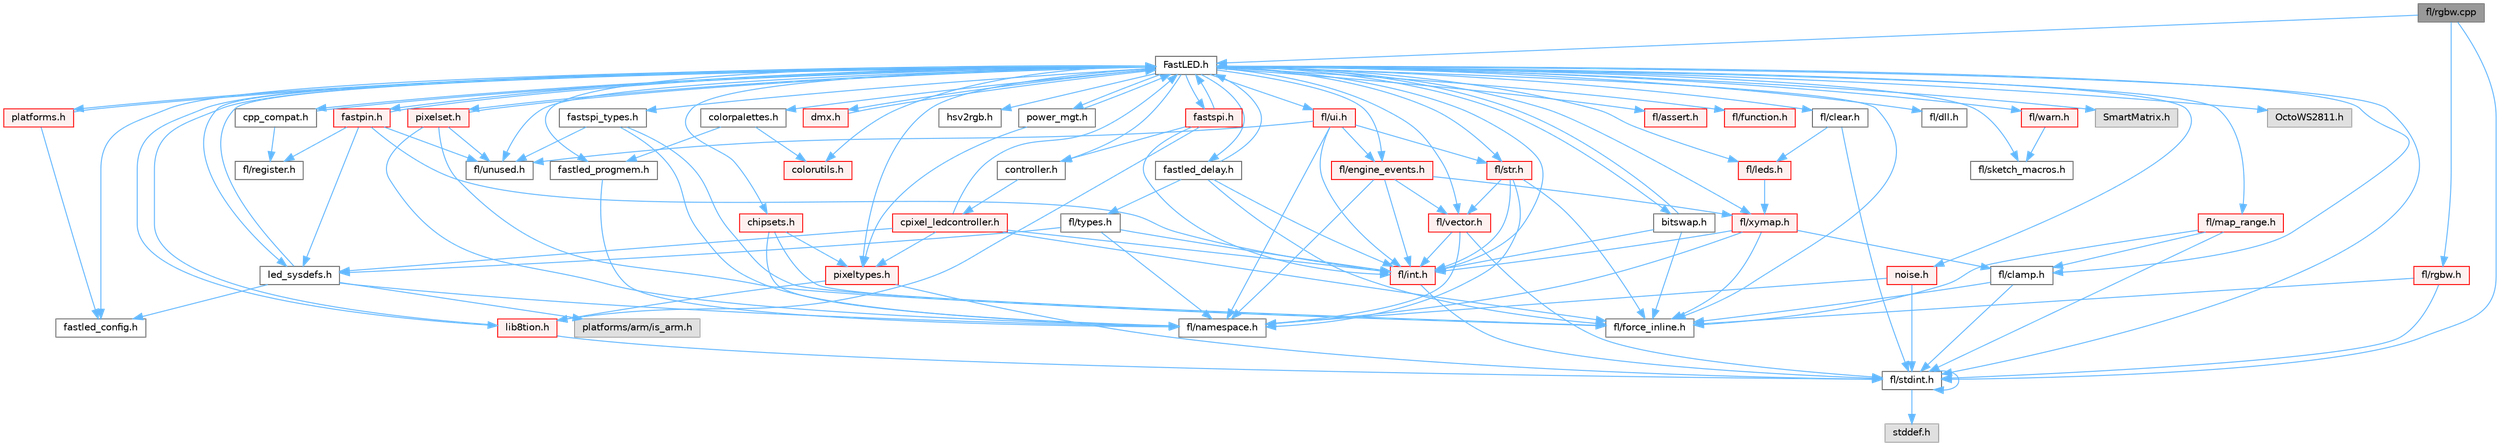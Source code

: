 digraph "fl/rgbw.cpp"
{
 // INTERACTIVE_SVG=YES
 // LATEX_PDF_SIZE
  bgcolor="transparent";
  edge [fontname=Helvetica,fontsize=10,labelfontname=Helvetica,labelfontsize=10];
  node [fontname=Helvetica,fontsize=10,shape=box,height=0.2,width=0.4];
  Node1 [id="Node000001",label="fl/rgbw.cpp",height=0.2,width=0.4,color="gray40", fillcolor="grey60", style="filled", fontcolor="black",tooltip="Functions for red, green, blue, white (RGBW) output."];
  Node1 -> Node2 [id="edge1_Node000001_Node000002",color="steelblue1",style="solid",tooltip=" "];
  Node2 [id="Node000002",label="fl/stdint.h",height=0.2,width=0.4,color="grey40", fillcolor="white", style="filled",URL="$df/dd8/stdint_8h.html",tooltip=" "];
  Node2 -> Node3 [id="edge2_Node000002_Node000003",color="steelblue1",style="solid",tooltip=" "];
  Node3 [id="Node000003",label="stddef.h",height=0.2,width=0.4,color="grey60", fillcolor="#E0E0E0", style="filled",tooltip=" "];
  Node2 -> Node2 [id="edge3_Node000002_Node000002",color="steelblue1",style="solid",tooltip=" "];
  Node1 -> Node4 [id="edge4_Node000001_Node000004",color="steelblue1",style="solid",tooltip=" "];
  Node4 [id="Node000004",label="FastLED.h",height=0.2,width=0.4,color="grey40", fillcolor="white", style="filled",URL="$db/d97/_fast_l_e_d_8h.html",tooltip="central include file for FastLED, defines the CFastLED class/object"];
  Node4 -> Node2 [id="edge5_Node000004_Node000002",color="steelblue1",style="solid",tooltip=" "];
  Node4 -> Node5 [id="edge6_Node000004_Node000005",color="steelblue1",style="solid",tooltip=" "];
  Node5 [id="Node000005",label="fl/dll.h",height=0.2,width=0.4,color="grey40", fillcolor="white", style="filled",URL="$d3/d4b/dll_8h.html",tooltip="FastLED dynamic library interface - lightweight header for external callers."];
  Node4 -> Node6 [id="edge7_Node000004_Node000006",color="steelblue1",style="solid",tooltip=" "];
  Node6 [id="Node000006",label="SmartMatrix.h",height=0.2,width=0.4,color="grey60", fillcolor="#E0E0E0", style="filled",tooltip=" "];
  Node4 -> Node7 [id="edge8_Node000004_Node000007",color="steelblue1",style="solid",tooltip=" "];
  Node7 [id="Node000007",label="OctoWS2811.h",height=0.2,width=0.4,color="grey60", fillcolor="#E0E0E0", style="filled",tooltip=" "];
  Node4 -> Node8 [id="edge9_Node000004_Node000008",color="steelblue1",style="solid",tooltip=" "];
  Node8 [id="Node000008",label="fl/force_inline.h",height=0.2,width=0.4,color="grey40", fillcolor="white", style="filled",URL="$d4/d64/force__inline_8h.html",tooltip=" "];
  Node4 -> Node9 [id="edge10_Node000004_Node000009",color="steelblue1",style="solid",tooltip=" "];
  Node9 [id="Node000009",label="cpp_compat.h",height=0.2,width=0.4,color="grey40", fillcolor="white", style="filled",URL="$d9/d13/cpp__compat_8h.html",tooltip="Compatibility functions based on C++ version."];
  Node9 -> Node4 [id="edge11_Node000009_Node000004",color="steelblue1",style="solid",tooltip=" "];
  Node9 -> Node10 [id="edge12_Node000009_Node000010",color="steelblue1",style="solid",tooltip=" "];
  Node10 [id="Node000010",label="fl/register.h",height=0.2,width=0.4,color="grey40", fillcolor="white", style="filled",URL="$df/d80/register_8h.html",tooltip=" "];
  Node4 -> Node11 [id="edge13_Node000004_Node000011",color="steelblue1",style="solid",tooltip=" "];
  Node11 [id="Node000011",label="fastled_config.h",height=0.2,width=0.4,color="grey40", fillcolor="white", style="filled",URL="$d5/d11/fastled__config_8h.html",tooltip="Contains definitions that can be used to configure FastLED at compile time."];
  Node4 -> Node12 [id="edge14_Node000004_Node000012",color="steelblue1",style="solid",tooltip=" "];
  Node12 [id="Node000012",label="led_sysdefs.h",height=0.2,width=0.4,color="grey40", fillcolor="white", style="filled",URL="$d9/d3e/led__sysdefs_8h.html",tooltip="Determines which platform system definitions to include."];
  Node12 -> Node4 [id="edge15_Node000012_Node000004",color="steelblue1",style="solid",tooltip=" "];
  Node12 -> Node11 [id="edge16_Node000012_Node000011",color="steelblue1",style="solid",tooltip=" "];
  Node12 -> Node13 [id="edge17_Node000012_Node000013",color="steelblue1",style="solid",tooltip=" "];
  Node13 [id="Node000013",label="platforms/arm/is_arm.h",height=0.2,width=0.4,color="grey60", fillcolor="#E0E0E0", style="filled",tooltip=" "];
  Node12 -> Node14 [id="edge18_Node000012_Node000014",color="steelblue1",style="solid",tooltip=" "];
  Node14 [id="Node000014",label="fl/namespace.h",height=0.2,width=0.4,color="grey40", fillcolor="white", style="filled",URL="$df/d2a/namespace_8h.html",tooltip="Implements the FastLED namespace macros."];
  Node4 -> Node15 [id="edge19_Node000004_Node000015",color="steelblue1",style="solid",tooltip=" "];
  Node15 [id="Node000015",label="fastled_delay.h",height=0.2,width=0.4,color="grey40", fillcolor="white", style="filled",URL="$d0/da8/fastled__delay_8h.html",tooltip="Utility functions and classes for managing delay cycles."];
  Node15 -> Node4 [id="edge20_Node000015_Node000004",color="steelblue1",style="solid",tooltip=" "];
  Node15 -> Node16 [id="edge21_Node000015_Node000016",color="steelblue1",style="solid",tooltip=" "];
  Node16 [id="Node000016",label="fl/types.h",height=0.2,width=0.4,color="grey40", fillcolor="white", style="filled",URL="$d7/da1/fl_2types_8h.html",tooltip=" "];
  Node16 -> Node14 [id="edge22_Node000016_Node000014",color="steelblue1",style="solid",tooltip=" "];
  Node16 -> Node17 [id="edge23_Node000016_Node000017",color="steelblue1",style="solid",tooltip=" "];
  Node17 [id="Node000017",label="fl/int.h",height=0.2,width=0.4,color="red", fillcolor="#FFF0F0", style="filled",URL="$d3/d7e/int_8h.html",tooltip=" "];
  Node17 -> Node2 [id="edge24_Node000017_Node000002",color="steelblue1",style="solid",tooltip=" "];
  Node16 -> Node12 [id="edge25_Node000016_Node000012",color="steelblue1",style="solid",tooltip=" "];
  Node15 -> Node8 [id="edge26_Node000015_Node000008",color="steelblue1",style="solid",tooltip=" "];
  Node15 -> Node17 [id="edge27_Node000015_Node000017",color="steelblue1",style="solid",tooltip=" "];
  Node4 -> Node19 [id="edge28_Node000004_Node000019",color="steelblue1",style="solid",tooltip=" "];
  Node19 [id="Node000019",label="bitswap.h",height=0.2,width=0.4,color="grey40", fillcolor="white", style="filled",URL="$de/ded/bitswap_8h.html",tooltip="Functions for doing a rotation of bits/bytes used by parallel output."];
  Node19 -> Node4 [id="edge29_Node000019_Node000004",color="steelblue1",style="solid",tooltip=" "];
  Node19 -> Node8 [id="edge30_Node000019_Node000008",color="steelblue1",style="solid",tooltip=" "];
  Node19 -> Node17 [id="edge31_Node000019_Node000017",color="steelblue1",style="solid",tooltip=" "];
  Node4 -> Node20 [id="edge32_Node000004_Node000020",color="steelblue1",style="solid",tooltip=" "];
  Node20 [id="Node000020",label="controller.h",height=0.2,width=0.4,color="grey40", fillcolor="white", style="filled",URL="$d2/dd9/controller_8h.html",tooltip="deprecated: base definitions used by led controllers for writing out led data"];
  Node20 -> Node21 [id="edge33_Node000020_Node000021",color="steelblue1",style="solid",tooltip=" "];
  Node21 [id="Node000021",label="cpixel_ledcontroller.h",height=0.2,width=0.4,color="red", fillcolor="#FFF0F0", style="filled",URL="$d9/d57/cpixel__ledcontroller_8h.html",tooltip="defines the templated version of the CLEDController class"];
  Node21 -> Node4 [id="edge34_Node000021_Node000004",color="steelblue1",style="solid",tooltip=" "];
  Node21 -> Node12 [id="edge35_Node000021_Node000012",color="steelblue1",style="solid",tooltip=" "];
  Node21 -> Node22 [id="edge36_Node000021_Node000022",color="steelblue1",style="solid",tooltip=" "];
  Node22 [id="Node000022",label="pixeltypes.h",height=0.2,width=0.4,color="red", fillcolor="#FFF0F0", style="filled",URL="$d2/dba/pixeltypes_8h.html",tooltip="Includes defintions for RGB and HSV pixels."];
  Node22 -> Node2 [id="edge37_Node000022_Node000002",color="steelblue1",style="solid",tooltip=" "];
  Node22 -> Node23 [id="edge38_Node000022_Node000023",color="steelblue1",style="solid",tooltip=" "];
  Node23 [id="Node000023",label="lib8tion.h",height=0.2,width=0.4,color="red", fillcolor="#FFF0F0", style="filled",URL="$df/da5/lib8tion_8h.html",tooltip="Fast, efficient 8-bit math functions specifically designed for high-performance LED programming."];
  Node23 -> Node4 [id="edge39_Node000023_Node000004",color="steelblue1",style="solid",tooltip=" "];
  Node23 -> Node2 [id="edge40_Node000023_Node000002",color="steelblue1",style="solid",tooltip=" "];
  Node21 -> Node8 [id="edge41_Node000021_Node000008",color="steelblue1",style="solid",tooltip=" "];
  Node21 -> Node17 [id="edge42_Node000021_Node000017",color="steelblue1",style="solid",tooltip=" "];
  Node4 -> Node119 [id="edge43_Node000004_Node000119",color="steelblue1",style="solid",tooltip=" "];
  Node119 [id="Node000119",label="fastpin.h",height=0.2,width=0.4,color="red", fillcolor="#FFF0F0", style="filled",URL="$db/d65/fastpin_8h.html",tooltip="Class base definitions for defining fast pin access."];
  Node119 -> Node4 [id="edge44_Node000119_Node000004",color="steelblue1",style="solid",tooltip=" "];
  Node119 -> Node12 [id="edge45_Node000119_Node000012",color="steelblue1",style="solid",tooltip=" "];
  Node119 -> Node56 [id="edge46_Node000119_Node000056",color="steelblue1",style="solid",tooltip=" "];
  Node56 [id="Node000056",label="fl/unused.h",height=0.2,width=0.4,color="grey40", fillcolor="white", style="filled",URL="$d8/d4b/unused_8h.html",tooltip=" "];
  Node119 -> Node17 [id="edge47_Node000119_Node000017",color="steelblue1",style="solid",tooltip=" "];
  Node119 -> Node10 [id="edge48_Node000119_Node000010",color="steelblue1",style="solid",tooltip=" "];
  Node4 -> Node120 [id="edge49_Node000004_Node000120",color="steelblue1",style="solid",tooltip=" "];
  Node120 [id="Node000120",label="fastspi_types.h",height=0.2,width=0.4,color="grey40", fillcolor="white", style="filled",URL="$d2/ddb/fastspi__types_8h.html",tooltip="Data types and constants used by SPI interfaces."];
  Node120 -> Node8 [id="edge50_Node000120_Node000008",color="steelblue1",style="solid",tooltip=" "];
  Node120 -> Node14 [id="edge51_Node000120_Node000014",color="steelblue1",style="solid",tooltip=" "];
  Node120 -> Node56 [id="edge52_Node000120_Node000056",color="steelblue1",style="solid",tooltip=" "];
  Node4 -> Node121 [id="edge53_Node000004_Node000121",color="steelblue1",style="solid",tooltip=" "];
  Node121 [id="Node000121",label="dmx.h",height=0.2,width=0.4,color="red", fillcolor="#FFF0F0", style="filled",URL="$d3/de1/dmx_8h.html",tooltip="Defines the DMX512-based LED controllers."];
  Node121 -> Node4 [id="edge54_Node000121_Node000004",color="steelblue1",style="solid",tooltip=" "];
  Node4 -> Node124 [id="edge55_Node000004_Node000124",color="steelblue1",style="solid",tooltip=" "];
  Node124 [id="Node000124",label="platforms.h",height=0.2,width=0.4,color="red", fillcolor="#FFF0F0", style="filled",URL="$da/dc9/platforms_8h.html",tooltip="Determines which platforms headers to include."];
  Node124 -> Node4 [id="edge56_Node000124_Node000004",color="steelblue1",style="solid",tooltip=" "];
  Node124 -> Node11 [id="edge57_Node000124_Node000011",color="steelblue1",style="solid",tooltip=" "];
  Node4 -> Node32 [id="edge58_Node000004_Node000032",color="steelblue1",style="solid",tooltip=" "];
  Node32 [id="Node000032",label="fastled_progmem.h",height=0.2,width=0.4,color="grey40", fillcolor="white", style="filled",URL="$df/dab/fastled__progmem_8h.html",tooltip="Wrapper definitions to allow seamless use of PROGMEM in environments that have it."];
  Node32 -> Node14 [id="edge59_Node000032_Node000014",color="steelblue1",style="solid",tooltip=" "];
  Node4 -> Node23 [id="edge60_Node000004_Node000023",color="steelblue1",style="solid",tooltip=" "];
  Node4 -> Node22 [id="edge61_Node000004_Node000022",color="steelblue1",style="solid",tooltip=" "];
  Node4 -> Node80 [id="edge62_Node000004_Node000080",color="steelblue1",style="solid",tooltip=" "];
  Node80 [id="Node000080",label="hsv2rgb.h",height=0.2,width=0.4,color="grey40", fillcolor="white", style="filled",URL="$de/d9a/hsv2rgb_8h.html",tooltip="Functions to convert from the HSV colorspace to the RGB colorspace."];
  Node4 -> Node126 [id="edge63_Node000004_Node000126",color="steelblue1",style="solid",tooltip=" "];
  Node126 [id="Node000126",label="colorutils.h",height=0.2,width=0.4,color="red", fillcolor="#FFF0F0", style="filled",URL="$d1/dfb/colorutils_8h.html",tooltip=" "];
  Node4 -> Node131 [id="edge64_Node000004_Node000131",color="steelblue1",style="solid",tooltip=" "];
  Node131 [id="Node000131",label="pixelset.h",height=0.2,width=0.4,color="red", fillcolor="#FFF0F0", style="filled",URL="$d4/d46/pixelset_8h.html",tooltip="Declares classes for managing logical groups of LEDs."];
  Node131 -> Node8 [id="edge65_Node000131_Node000008",color="steelblue1",style="solid",tooltip=" "];
  Node131 -> Node14 [id="edge66_Node000131_Node000014",color="steelblue1",style="solid",tooltip=" "];
  Node131 -> Node56 [id="edge67_Node000131_Node000056",color="steelblue1",style="solid",tooltip=" "];
  Node131 -> Node4 [id="edge68_Node000131_Node000004",color="steelblue1",style="solid",tooltip=" "];
  Node4 -> Node132 [id="edge69_Node000004_Node000132",color="steelblue1",style="solid",tooltip=" "];
  Node132 [id="Node000132",label="colorpalettes.h",height=0.2,width=0.4,color="grey40", fillcolor="white", style="filled",URL="$dc/dcc/colorpalettes_8h.html",tooltip="Declarations for the predefined color palettes supplied by FastLED."];
  Node132 -> Node126 [id="edge70_Node000132_Node000126",color="steelblue1",style="solid",tooltip=" "];
  Node132 -> Node32 [id="edge71_Node000132_Node000032",color="steelblue1",style="solid",tooltip=" "];
  Node4 -> Node133 [id="edge72_Node000004_Node000133",color="steelblue1",style="solid",tooltip=" "];
  Node133 [id="Node000133",label="noise.h",height=0.2,width=0.4,color="red", fillcolor="#FFF0F0", style="filled",URL="$d1/d31/noise_8h.html",tooltip="Functions to generate and fill arrays with noise."];
  Node133 -> Node2 [id="edge73_Node000133_Node000002",color="steelblue1",style="solid",tooltip=" "];
  Node133 -> Node14 [id="edge74_Node000133_Node000014",color="steelblue1",style="solid",tooltip=" "];
  Node4 -> Node134 [id="edge75_Node000004_Node000134",color="steelblue1",style="solid",tooltip=" "];
  Node134 [id="Node000134",label="power_mgt.h",height=0.2,width=0.4,color="grey40", fillcolor="white", style="filled",URL="$dc/d5b/power__mgt_8h.html",tooltip="Functions to limit the power used by FastLED."];
  Node134 -> Node4 [id="edge76_Node000134_Node000004",color="steelblue1",style="solid",tooltip=" "];
  Node134 -> Node22 [id="edge77_Node000134_Node000022",color="steelblue1",style="solid",tooltip=" "];
  Node4 -> Node135 [id="edge78_Node000004_Node000135",color="steelblue1",style="solid",tooltip=" "];
  Node135 [id="Node000135",label="fastspi.h",height=0.2,width=0.4,color="red", fillcolor="#FFF0F0", style="filled",URL="$d6/ddc/fastspi_8h.html",tooltip="Serial peripheral interface (SPI) definitions per platform."];
  Node135 -> Node4 [id="edge79_Node000135_Node000004",color="steelblue1",style="solid",tooltip=" "];
  Node135 -> Node20 [id="edge80_Node000135_Node000020",color="steelblue1",style="solid",tooltip=" "];
  Node135 -> Node23 [id="edge81_Node000135_Node000023",color="steelblue1",style="solid",tooltip=" "];
  Node135 -> Node17 [id="edge82_Node000135_Node000017",color="steelblue1",style="solid",tooltip=" "];
  Node4 -> Node137 [id="edge83_Node000004_Node000137",color="steelblue1",style="solid",tooltip=" "];
  Node137 [id="Node000137",label="chipsets.h",height=0.2,width=0.4,color="red", fillcolor="#FFF0F0", style="filled",URL="$db/d66/chipsets_8h.html",tooltip="Contains the bulk of the definitions for the various LED chipsets supported."];
  Node137 -> Node22 [id="edge84_Node000137_Node000022",color="steelblue1",style="solid",tooltip=" "];
  Node137 -> Node8 [id="edge85_Node000137_Node000008",color="steelblue1",style="solid",tooltip=" "];
  Node137 -> Node14 [id="edge86_Node000137_Node000014",color="steelblue1",style="solid",tooltip=" "];
  Node4 -> Node95 [id="edge87_Node000004_Node000095",color="steelblue1",style="solid",tooltip=" "];
  Node95 [id="Node000095",label="fl/engine_events.h",height=0.2,width=0.4,color="red", fillcolor="#FFF0F0", style="filled",URL="$db/dc0/engine__events_8h.html",tooltip=" "];
  Node95 -> Node14 [id="edge88_Node000095_Node000014",color="steelblue1",style="solid",tooltip=" "];
  Node95 -> Node69 [id="edge89_Node000095_Node000069",color="steelblue1",style="solid",tooltip=" "];
  Node69 [id="Node000069",label="fl/vector.h",height=0.2,width=0.4,color="red", fillcolor="#FFF0F0", style="filled",URL="$d6/d68/vector_8h.html",tooltip=" "];
  Node69 -> Node2 [id="edge90_Node000069_Node000002",color="steelblue1",style="solid",tooltip=" "];
  Node69 -> Node17 [id="edge91_Node000069_Node000017",color="steelblue1",style="solid",tooltip=" "];
  Node69 -> Node14 [id="edge92_Node000069_Node000014",color="steelblue1",style="solid",tooltip=" "];
  Node95 -> Node116 [id="edge93_Node000095_Node000116",color="steelblue1",style="solid",tooltip=" "];
  Node116 [id="Node000116",label="fl/xymap.h",height=0.2,width=0.4,color="red", fillcolor="#FFF0F0", style="filled",URL="$da/d61/xymap_8h.html",tooltip=" "];
  Node116 -> Node17 [id="edge94_Node000116_Node000017",color="steelblue1",style="solid",tooltip=" "];
  Node116 -> Node14 [id="edge95_Node000116_Node000014",color="steelblue1",style="solid",tooltip=" "];
  Node116 -> Node8 [id="edge96_Node000116_Node000008",color="steelblue1",style="solid",tooltip=" "];
  Node116 -> Node38 [id="edge97_Node000116_Node000038",color="steelblue1",style="solid",tooltip=" "];
  Node38 [id="Node000038",label="fl/clamp.h",height=0.2,width=0.4,color="grey40", fillcolor="white", style="filled",URL="$d6/dd3/clamp_8h.html",tooltip=" "];
  Node38 -> Node2 [id="edge98_Node000038_Node000002",color="steelblue1",style="solid",tooltip=" "];
  Node38 -> Node8 [id="edge99_Node000038_Node000008",color="steelblue1",style="solid",tooltip=" "];
  Node95 -> Node17 [id="edge100_Node000095_Node000017",color="steelblue1",style="solid",tooltip=" "];
  Node4 -> Node139 [id="edge101_Node000004_Node000139",color="steelblue1",style="solid",tooltip=" "];
  Node139 [id="Node000139",label="fl/leds.h",height=0.2,width=0.4,color="red", fillcolor="#FFF0F0", style="filled",URL="$da/d78/leds_8h.html",tooltip=" "];
  Node139 -> Node116 [id="edge102_Node000139_Node000116",color="steelblue1",style="solid",tooltip=" "];
  Node4 -> Node17 [id="edge103_Node000004_Node000017",color="steelblue1",style="solid",tooltip=" "];
  Node4 -> Node34 [id="edge104_Node000004_Node000034",color="steelblue1",style="solid",tooltip=" "];
  Node34 [id="Node000034",label="fl/str.h",height=0.2,width=0.4,color="red", fillcolor="#FFF0F0", style="filled",URL="$d1/d93/str_8h.html",tooltip=" "];
  Node34 -> Node17 [id="edge105_Node000034_Node000017",color="steelblue1",style="solid",tooltip=" "];
  Node34 -> Node14 [id="edge106_Node000034_Node000014",color="steelblue1",style="solid",tooltip=" "];
  Node34 -> Node69 [id="edge107_Node000034_Node000069",color="steelblue1",style="solid",tooltip=" "];
  Node34 -> Node8 [id="edge108_Node000034_Node000008",color="steelblue1",style="solid",tooltip=" "];
  Node4 -> Node116 [id="edge109_Node000004_Node000116",color="steelblue1",style="solid",tooltip=" "];
  Node4 -> Node38 [id="edge110_Node000004_Node000038",color="steelblue1",style="solid",tooltip=" "];
  Node4 -> Node39 [id="edge111_Node000004_Node000039",color="steelblue1",style="solid",tooltip=" "];
  Node39 [id="Node000039",label="fl/map_range.h",height=0.2,width=0.4,color="red", fillcolor="#FFF0F0", style="filled",URL="$d1/d47/map__range_8h.html",tooltip=" "];
  Node39 -> Node2 [id="edge112_Node000039_Node000002",color="steelblue1",style="solid",tooltip=" "];
  Node39 -> Node38 [id="edge113_Node000039_Node000038",color="steelblue1",style="solid",tooltip=" "];
  Node39 -> Node8 [id="edge114_Node000039_Node000008",color="steelblue1",style="solid",tooltip=" "];
  Node4 -> Node109 [id="edge115_Node000004_Node000109",color="steelblue1",style="solid",tooltip=" "];
  Node109 [id="Node000109",label="fl/warn.h",height=0.2,width=0.4,color="red", fillcolor="#FFF0F0", style="filled",URL="$de/d77/warn_8h.html",tooltip=" "];
  Node109 -> Node112 [id="edge116_Node000109_Node000112",color="steelblue1",style="solid",tooltip=" "];
  Node112 [id="Node000112",label="fl/sketch_macros.h",height=0.2,width=0.4,color="grey40", fillcolor="white", style="filled",URL="$d1/dbc/sketch__macros_8h.html",tooltip=" "];
  Node4 -> Node99 [id="edge117_Node000004_Node000099",color="steelblue1",style="solid",tooltip=" "];
  Node99 [id="Node000099",label="fl/assert.h",height=0.2,width=0.4,color="red", fillcolor="#FFF0F0", style="filled",URL="$dc/da7/assert_8h.html",tooltip=" "];
  Node4 -> Node56 [id="edge118_Node000004_Node000056",color="steelblue1",style="solid",tooltip=" "];
  Node4 -> Node69 [id="edge119_Node000004_Node000069",color="steelblue1",style="solid",tooltip=" "];
  Node4 -> Node114 [id="edge120_Node000004_Node000114",color="steelblue1",style="solid",tooltip=" "];
  Node114 [id="Node000114",label="fl/function.h",height=0.2,width=0.4,color="red", fillcolor="#FFF0F0", style="filled",URL="$dd/d67/function_8h.html",tooltip=" "];
  Node4 -> Node140 [id="edge121_Node000004_Node000140",color="steelblue1",style="solid",tooltip=" "];
  Node140 [id="Node000140",label="fl/clear.h",height=0.2,width=0.4,color="grey40", fillcolor="white", style="filled",URL="$df/db0/clear_8h.html",tooltip=" "];
  Node140 -> Node139 [id="edge122_Node000140_Node000139",color="steelblue1",style="solid",tooltip=" "];
  Node140 -> Node2 [id="edge123_Node000140_Node000002",color="steelblue1",style="solid",tooltip=" "];
  Node4 -> Node141 [id="edge124_Node000004_Node000141",color="steelblue1",style="solid",tooltip=" "];
  Node141 [id="Node000141",label="fl/ui.h",height=0.2,width=0.4,color="red", fillcolor="#FFF0F0", style="filled",URL="$d9/d3b/ui_8h.html",tooltip=" "];
  Node141 -> Node14 [id="edge125_Node000141_Node000014",color="steelblue1",style="solid",tooltip=" "];
  Node141 -> Node34 [id="edge126_Node000141_Node000034",color="steelblue1",style="solid",tooltip=" "];
  Node141 -> Node17 [id="edge127_Node000141_Node000017",color="steelblue1",style="solid",tooltip=" "];
  Node141 -> Node95 [id="edge128_Node000141_Node000095",color="steelblue1",style="solid",tooltip=" "];
  Node141 -> Node56 [id="edge129_Node000141_Node000056",color="steelblue1",style="solid",tooltip=" "];
  Node4 -> Node112 [id="edge130_Node000004_Node000112",color="steelblue1",style="solid",tooltip=" "];
  Node1 -> Node89 [id="edge131_Node000001_Node000089",color="steelblue1",style="solid",tooltip=" "];
  Node89 [id="Node000089",label="fl/rgbw.h",height=0.2,width=0.4,color="red", fillcolor="#FFF0F0", style="filled",URL="$d6/d0a/fl_2rgbw_8h.html",tooltip="Functions for red, green, blue, white (RGBW) output."];
  Node89 -> Node2 [id="edge132_Node000089_Node000002",color="steelblue1",style="solid",tooltip=" "];
  Node89 -> Node8 [id="edge133_Node000089_Node000008",color="steelblue1",style="solid",tooltip=" "];
}
